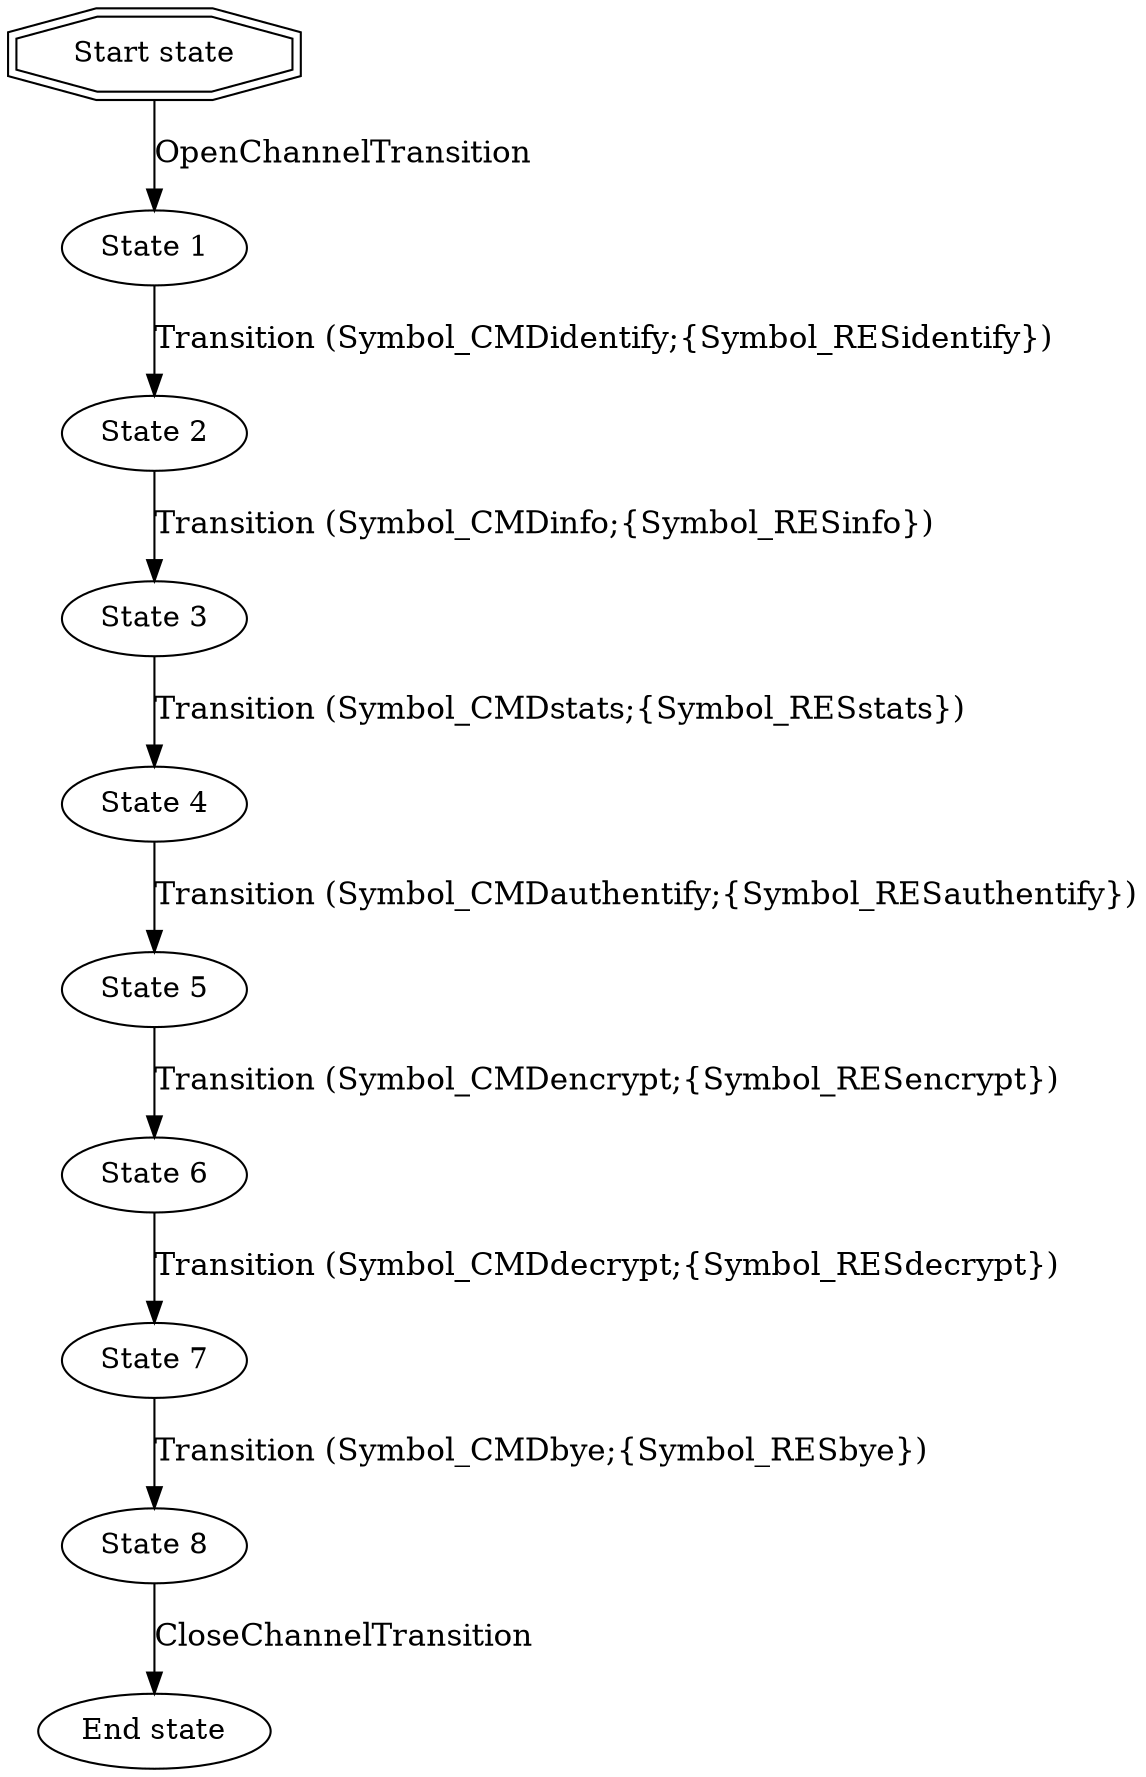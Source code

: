 digraph G {
"Start state" [shape=doubleoctagon, label="Start state", style=filled, fillcolor=white, URL="140455473631088"];
"State 1" [shape=ellipse, label="State 1", style=filled, fillcolor=white, URL="140455473628016"];
"State 2" [shape=ellipse, label="State 2", style=filled, fillcolor=white, URL="140455830606368"];
"State 3" [shape=ellipse, label="State 3", style=filled, fillcolor=white, URL="140455830607328"];
"State 4" [shape=ellipse, label="State 4", style=filled, fillcolor=white, URL="140455830608000"];
"State 5" [shape=ellipse, label="State 5", style=filled, fillcolor=white, URL="140455830606272"];
"State 6" [shape=ellipse, label="State 6", style=filled, fillcolor=white, URL="140455830606752"];
"State 7" [shape=ellipse, label="State 7", style=filled, fillcolor=white, URL="140455830606848"];
"State 8" [shape=ellipse, label="State 8", style=filled, fillcolor=white, URL="140455830606416"];
"End state" [shape=ellipse, label="End state", style=filled, fillcolor=white, URL="140455830607904"];
"Start state" -> "State 1" [fontsize=15, label="OpenChannelTransition", URL="140455830608048"];
"State 1" -> "State 2" [fontsize=15, label="Transition (Symbol_CMDidentify;{Symbol_RESidentify})", URL="140455830606464"];
"State 2" -> "State 3" [fontsize=15, label="Transition (Symbol_CMDinfo;{Symbol_RESinfo})", URL="140455830606320"];
"State 3" -> "State 4" [fontsize=15, label="Transition (Symbol_CMDstats;{Symbol_RESstats})", URL="140455830606176"];
"State 4" -> "State 5" [fontsize=15, label="Transition (Symbol_CMDauthentify;{Symbol_RESauthentify})", URL="140455830607616"];
"State 5" -> "State 6" [fontsize=15, label="Transition (Symbol_CMDencrypt;{Symbol_RESencrypt})", URL="140455830607952"];
"State 6" -> "State 7" [fontsize=15, label="Transition (Symbol_CMDdecrypt;{Symbol_RESdecrypt})", URL="140455830607808"];
"State 7" -> "State 8" [fontsize=15, label="Transition (Symbol_CMDbye;{Symbol_RESbye})", URL="140455830605200"];
"State 8" -> "End state" [fontsize=15, label="CloseChannelTransition", URL="140455830605056"];
}